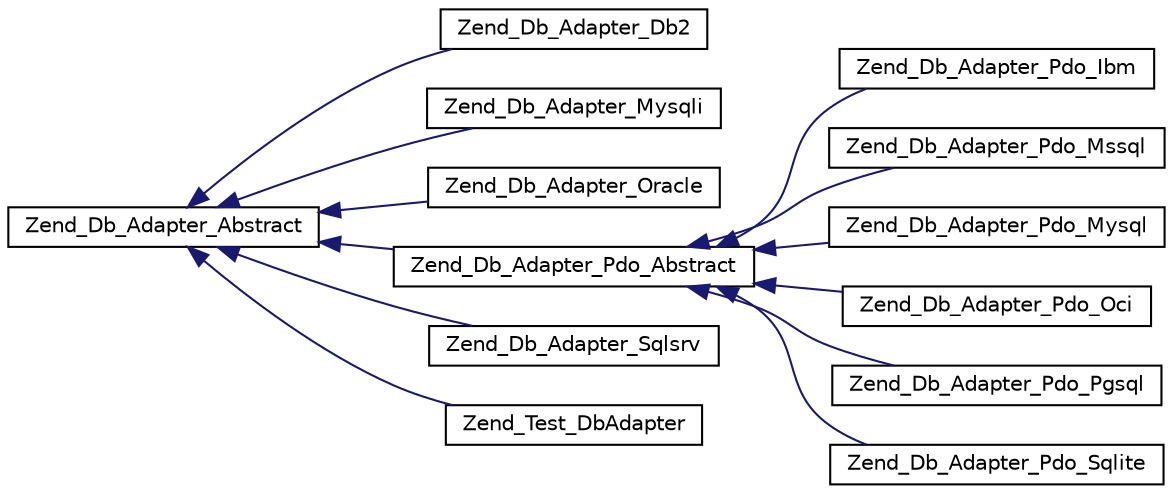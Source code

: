 digraph G
{
  edge [fontname="Helvetica",fontsize="10",labelfontname="Helvetica",labelfontsize="10"];
  node [fontname="Helvetica",fontsize="10",shape=record];
  rankdir="LR";
  Node1 [label="Zend_Db_Adapter_Abstract",height=0.2,width=0.4,color="black", fillcolor="white", style="filled",URL="$class_zend___db___adapter___abstract.html"];
  Node1 -> Node2 [dir="back",color="midnightblue",fontsize="10",style="solid",fontname="Helvetica"];
  Node2 [label="Zend_Db_Adapter_Db2",height=0.2,width=0.4,color="black", fillcolor="white", style="filled",URL="$class_zend___db___adapter___db2.html"];
  Node1 -> Node3 [dir="back",color="midnightblue",fontsize="10",style="solid",fontname="Helvetica"];
  Node3 [label="Zend_Db_Adapter_Mysqli",height=0.2,width=0.4,color="black", fillcolor="white", style="filled",URL="$class_zend___db___adapter___mysqli.html"];
  Node1 -> Node4 [dir="back",color="midnightblue",fontsize="10",style="solid",fontname="Helvetica"];
  Node4 [label="Zend_Db_Adapter_Oracle",height=0.2,width=0.4,color="black", fillcolor="white", style="filled",URL="$class_zend___db___adapter___oracle.html"];
  Node1 -> Node5 [dir="back",color="midnightblue",fontsize="10",style="solid",fontname="Helvetica"];
  Node5 [label="Zend_Db_Adapter_Pdo_Abstract",height=0.2,width=0.4,color="black", fillcolor="white", style="filled",URL="$class_zend___db___adapter___pdo___abstract.html"];
  Node5 -> Node6 [dir="back",color="midnightblue",fontsize="10",style="solid",fontname="Helvetica"];
  Node6 [label="Zend_Db_Adapter_Pdo_Ibm",height=0.2,width=0.4,color="black", fillcolor="white", style="filled",URL="$class_zend___db___adapter___pdo___ibm.html"];
  Node5 -> Node7 [dir="back",color="midnightblue",fontsize="10",style="solid",fontname="Helvetica"];
  Node7 [label="Zend_Db_Adapter_Pdo_Mssql",height=0.2,width=0.4,color="black", fillcolor="white", style="filled",URL="$class_zend___db___adapter___pdo___mssql.html"];
  Node5 -> Node8 [dir="back",color="midnightblue",fontsize="10",style="solid",fontname="Helvetica"];
  Node8 [label="Zend_Db_Adapter_Pdo_Mysql",height=0.2,width=0.4,color="black", fillcolor="white", style="filled",URL="$class_zend___db___adapter___pdo___mysql.html"];
  Node5 -> Node9 [dir="back",color="midnightblue",fontsize="10",style="solid",fontname="Helvetica"];
  Node9 [label="Zend_Db_Adapter_Pdo_Oci",height=0.2,width=0.4,color="black", fillcolor="white", style="filled",URL="$class_zend___db___adapter___pdo___oci.html"];
  Node5 -> Node10 [dir="back",color="midnightblue",fontsize="10",style="solid",fontname="Helvetica"];
  Node10 [label="Zend_Db_Adapter_Pdo_Pgsql",height=0.2,width=0.4,color="black", fillcolor="white", style="filled",URL="$class_zend___db___adapter___pdo___pgsql.html"];
  Node5 -> Node11 [dir="back",color="midnightblue",fontsize="10",style="solid",fontname="Helvetica"];
  Node11 [label="Zend_Db_Adapter_Pdo_Sqlite",height=0.2,width=0.4,color="black", fillcolor="white", style="filled",URL="$class_zend___db___adapter___pdo___sqlite.html"];
  Node1 -> Node12 [dir="back",color="midnightblue",fontsize="10",style="solid",fontname="Helvetica"];
  Node12 [label="Zend_Db_Adapter_Sqlsrv",height=0.2,width=0.4,color="black", fillcolor="white", style="filled",URL="$class_zend___db___adapter___sqlsrv.html"];
  Node1 -> Node13 [dir="back",color="midnightblue",fontsize="10",style="solid",fontname="Helvetica"];
  Node13 [label="Zend_Test_DbAdapter",height=0.2,width=0.4,color="black", fillcolor="white", style="filled",URL="$class_zend___test___db_adapter.html"];
}
